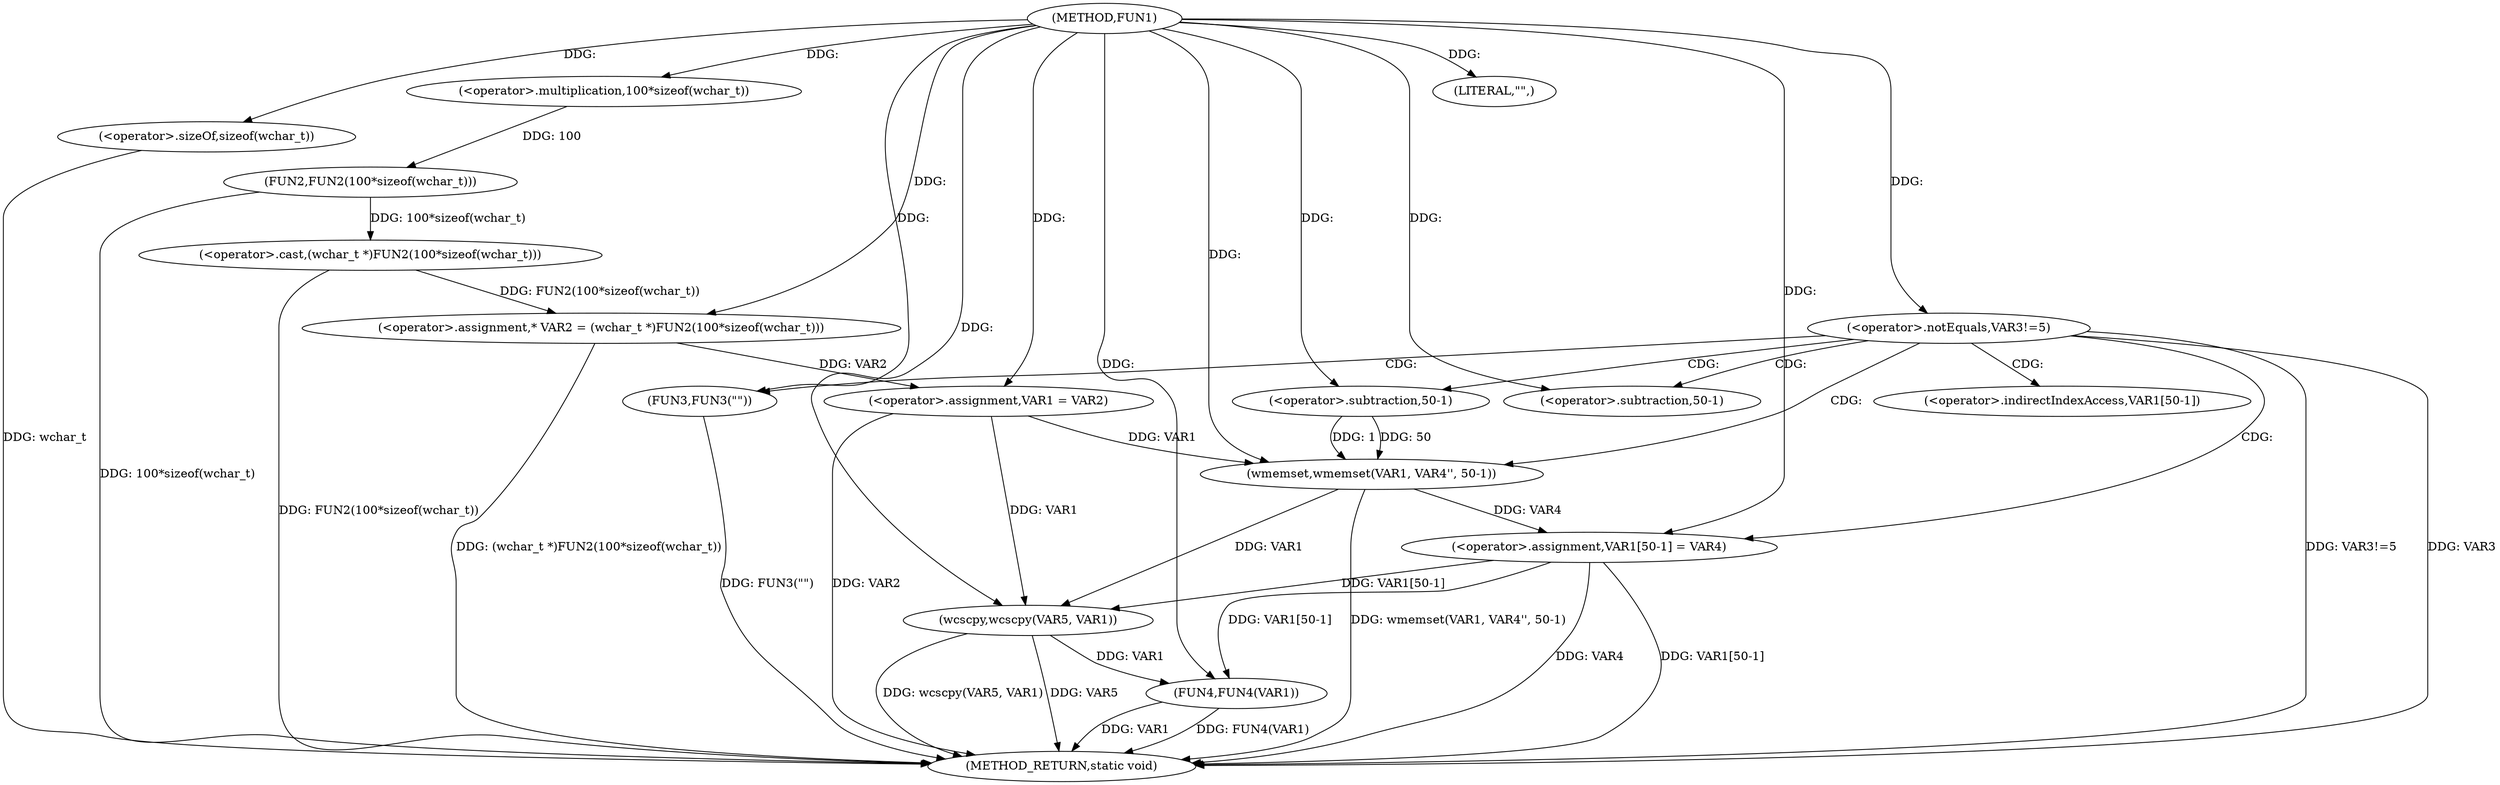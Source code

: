 digraph FUN1 {  
"1000100" [label = "(METHOD,FUN1)" ]
"1000145" [label = "(METHOD_RETURN,static void)" ]
"1000104" [label = "(<operator>.assignment,* VAR2 = (wchar_t *)FUN2(100*sizeof(wchar_t)))" ]
"1000106" [label = "(<operator>.cast,(wchar_t *)FUN2(100*sizeof(wchar_t)))" ]
"1000108" [label = "(FUN2,FUN2(100*sizeof(wchar_t)))" ]
"1000109" [label = "(<operator>.multiplication,100*sizeof(wchar_t))" ]
"1000111" [label = "(<operator>.sizeOf,sizeof(wchar_t))" ]
"1000113" [label = "(<operator>.assignment,VAR1 = VAR2)" ]
"1000117" [label = "(<operator>.notEquals,VAR3!=5)" ]
"1000121" [label = "(FUN3,FUN3(\"\"))" ]
"1000125" [label = "(wmemset,wmemset(VAR1, VAR4'', 50-1))" ]
"1000128" [label = "(<operator>.subtraction,50-1)" ]
"1000131" [label = "(<operator>.assignment,VAR1[50-1] = VAR4)" ]
"1000134" [label = "(<operator>.subtraction,50-1)" ]
"1000139" [label = "(LITERAL,\"\",)" ]
"1000140" [label = "(wcscpy,wcscpy(VAR5, VAR1))" ]
"1000143" [label = "(FUN4,FUN4(VAR1))" ]
"1000132" [label = "(<operator>.indirectIndexAccess,VAR1[50-1])" ]
  "1000117" -> "1000145"  [ label = "DDG: VAR3!=5"] 
  "1000125" -> "1000145"  [ label = "DDG: wmemset(VAR1, VAR4'', 50-1)"] 
  "1000106" -> "1000145"  [ label = "DDG: FUN2(100*sizeof(wchar_t))"] 
  "1000140" -> "1000145"  [ label = "DDG: wcscpy(VAR5, VAR1)"] 
  "1000117" -> "1000145"  [ label = "DDG: VAR3"] 
  "1000111" -> "1000145"  [ label = "DDG: wchar_t"] 
  "1000143" -> "1000145"  [ label = "DDG: FUN4(VAR1)"] 
  "1000131" -> "1000145"  [ label = "DDG: VAR1[50-1]"] 
  "1000140" -> "1000145"  [ label = "DDG: VAR5"] 
  "1000143" -> "1000145"  [ label = "DDG: VAR1"] 
  "1000113" -> "1000145"  [ label = "DDG: VAR2"] 
  "1000121" -> "1000145"  [ label = "DDG: FUN3(\"\")"] 
  "1000131" -> "1000145"  [ label = "DDG: VAR4"] 
  "1000104" -> "1000145"  [ label = "DDG: (wchar_t *)FUN2(100*sizeof(wchar_t))"] 
  "1000108" -> "1000145"  [ label = "DDG: 100*sizeof(wchar_t)"] 
  "1000106" -> "1000104"  [ label = "DDG: FUN2(100*sizeof(wchar_t))"] 
  "1000100" -> "1000104"  [ label = "DDG: "] 
  "1000108" -> "1000106"  [ label = "DDG: 100*sizeof(wchar_t)"] 
  "1000109" -> "1000108"  [ label = "DDG: 100"] 
  "1000100" -> "1000109"  [ label = "DDG: "] 
  "1000100" -> "1000111"  [ label = "DDG: "] 
  "1000104" -> "1000113"  [ label = "DDG: VAR2"] 
  "1000100" -> "1000113"  [ label = "DDG: "] 
  "1000100" -> "1000117"  [ label = "DDG: "] 
  "1000100" -> "1000121"  [ label = "DDG: "] 
  "1000113" -> "1000125"  [ label = "DDG: VAR1"] 
  "1000100" -> "1000125"  [ label = "DDG: "] 
  "1000128" -> "1000125"  [ label = "DDG: 50"] 
  "1000128" -> "1000125"  [ label = "DDG: 1"] 
  "1000100" -> "1000128"  [ label = "DDG: "] 
  "1000125" -> "1000131"  [ label = "DDG: VAR4"] 
  "1000100" -> "1000131"  [ label = "DDG: "] 
  "1000100" -> "1000134"  [ label = "DDG: "] 
  "1000100" -> "1000139"  [ label = "DDG: "] 
  "1000100" -> "1000140"  [ label = "DDG: "] 
  "1000125" -> "1000140"  [ label = "DDG: VAR1"] 
  "1000113" -> "1000140"  [ label = "DDG: VAR1"] 
  "1000131" -> "1000140"  [ label = "DDG: VAR1[50-1]"] 
  "1000140" -> "1000143"  [ label = "DDG: VAR1"] 
  "1000131" -> "1000143"  [ label = "DDG: VAR1[50-1]"] 
  "1000100" -> "1000143"  [ label = "DDG: "] 
  "1000117" -> "1000132"  [ label = "CDG: "] 
  "1000117" -> "1000128"  [ label = "CDG: "] 
  "1000117" -> "1000121"  [ label = "CDG: "] 
  "1000117" -> "1000125"  [ label = "CDG: "] 
  "1000117" -> "1000131"  [ label = "CDG: "] 
  "1000117" -> "1000134"  [ label = "CDG: "] 
}
